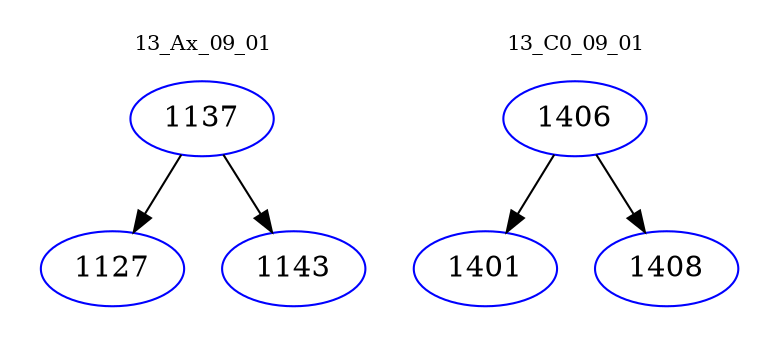 digraph{
subgraph cluster_0 {
color = white
label = "13_Ax_09_01";
fontsize=10;
T0_1137 [label="1137", color="blue"]
T0_1137 -> T0_1127 [color="black"]
T0_1127 [label="1127", color="blue"]
T0_1137 -> T0_1143 [color="black"]
T0_1143 [label="1143", color="blue"]
}
subgraph cluster_1 {
color = white
label = "13_C0_09_01";
fontsize=10;
T1_1406 [label="1406", color="blue"]
T1_1406 -> T1_1401 [color="black"]
T1_1401 [label="1401", color="blue"]
T1_1406 -> T1_1408 [color="black"]
T1_1408 [label="1408", color="blue"]
}
}
